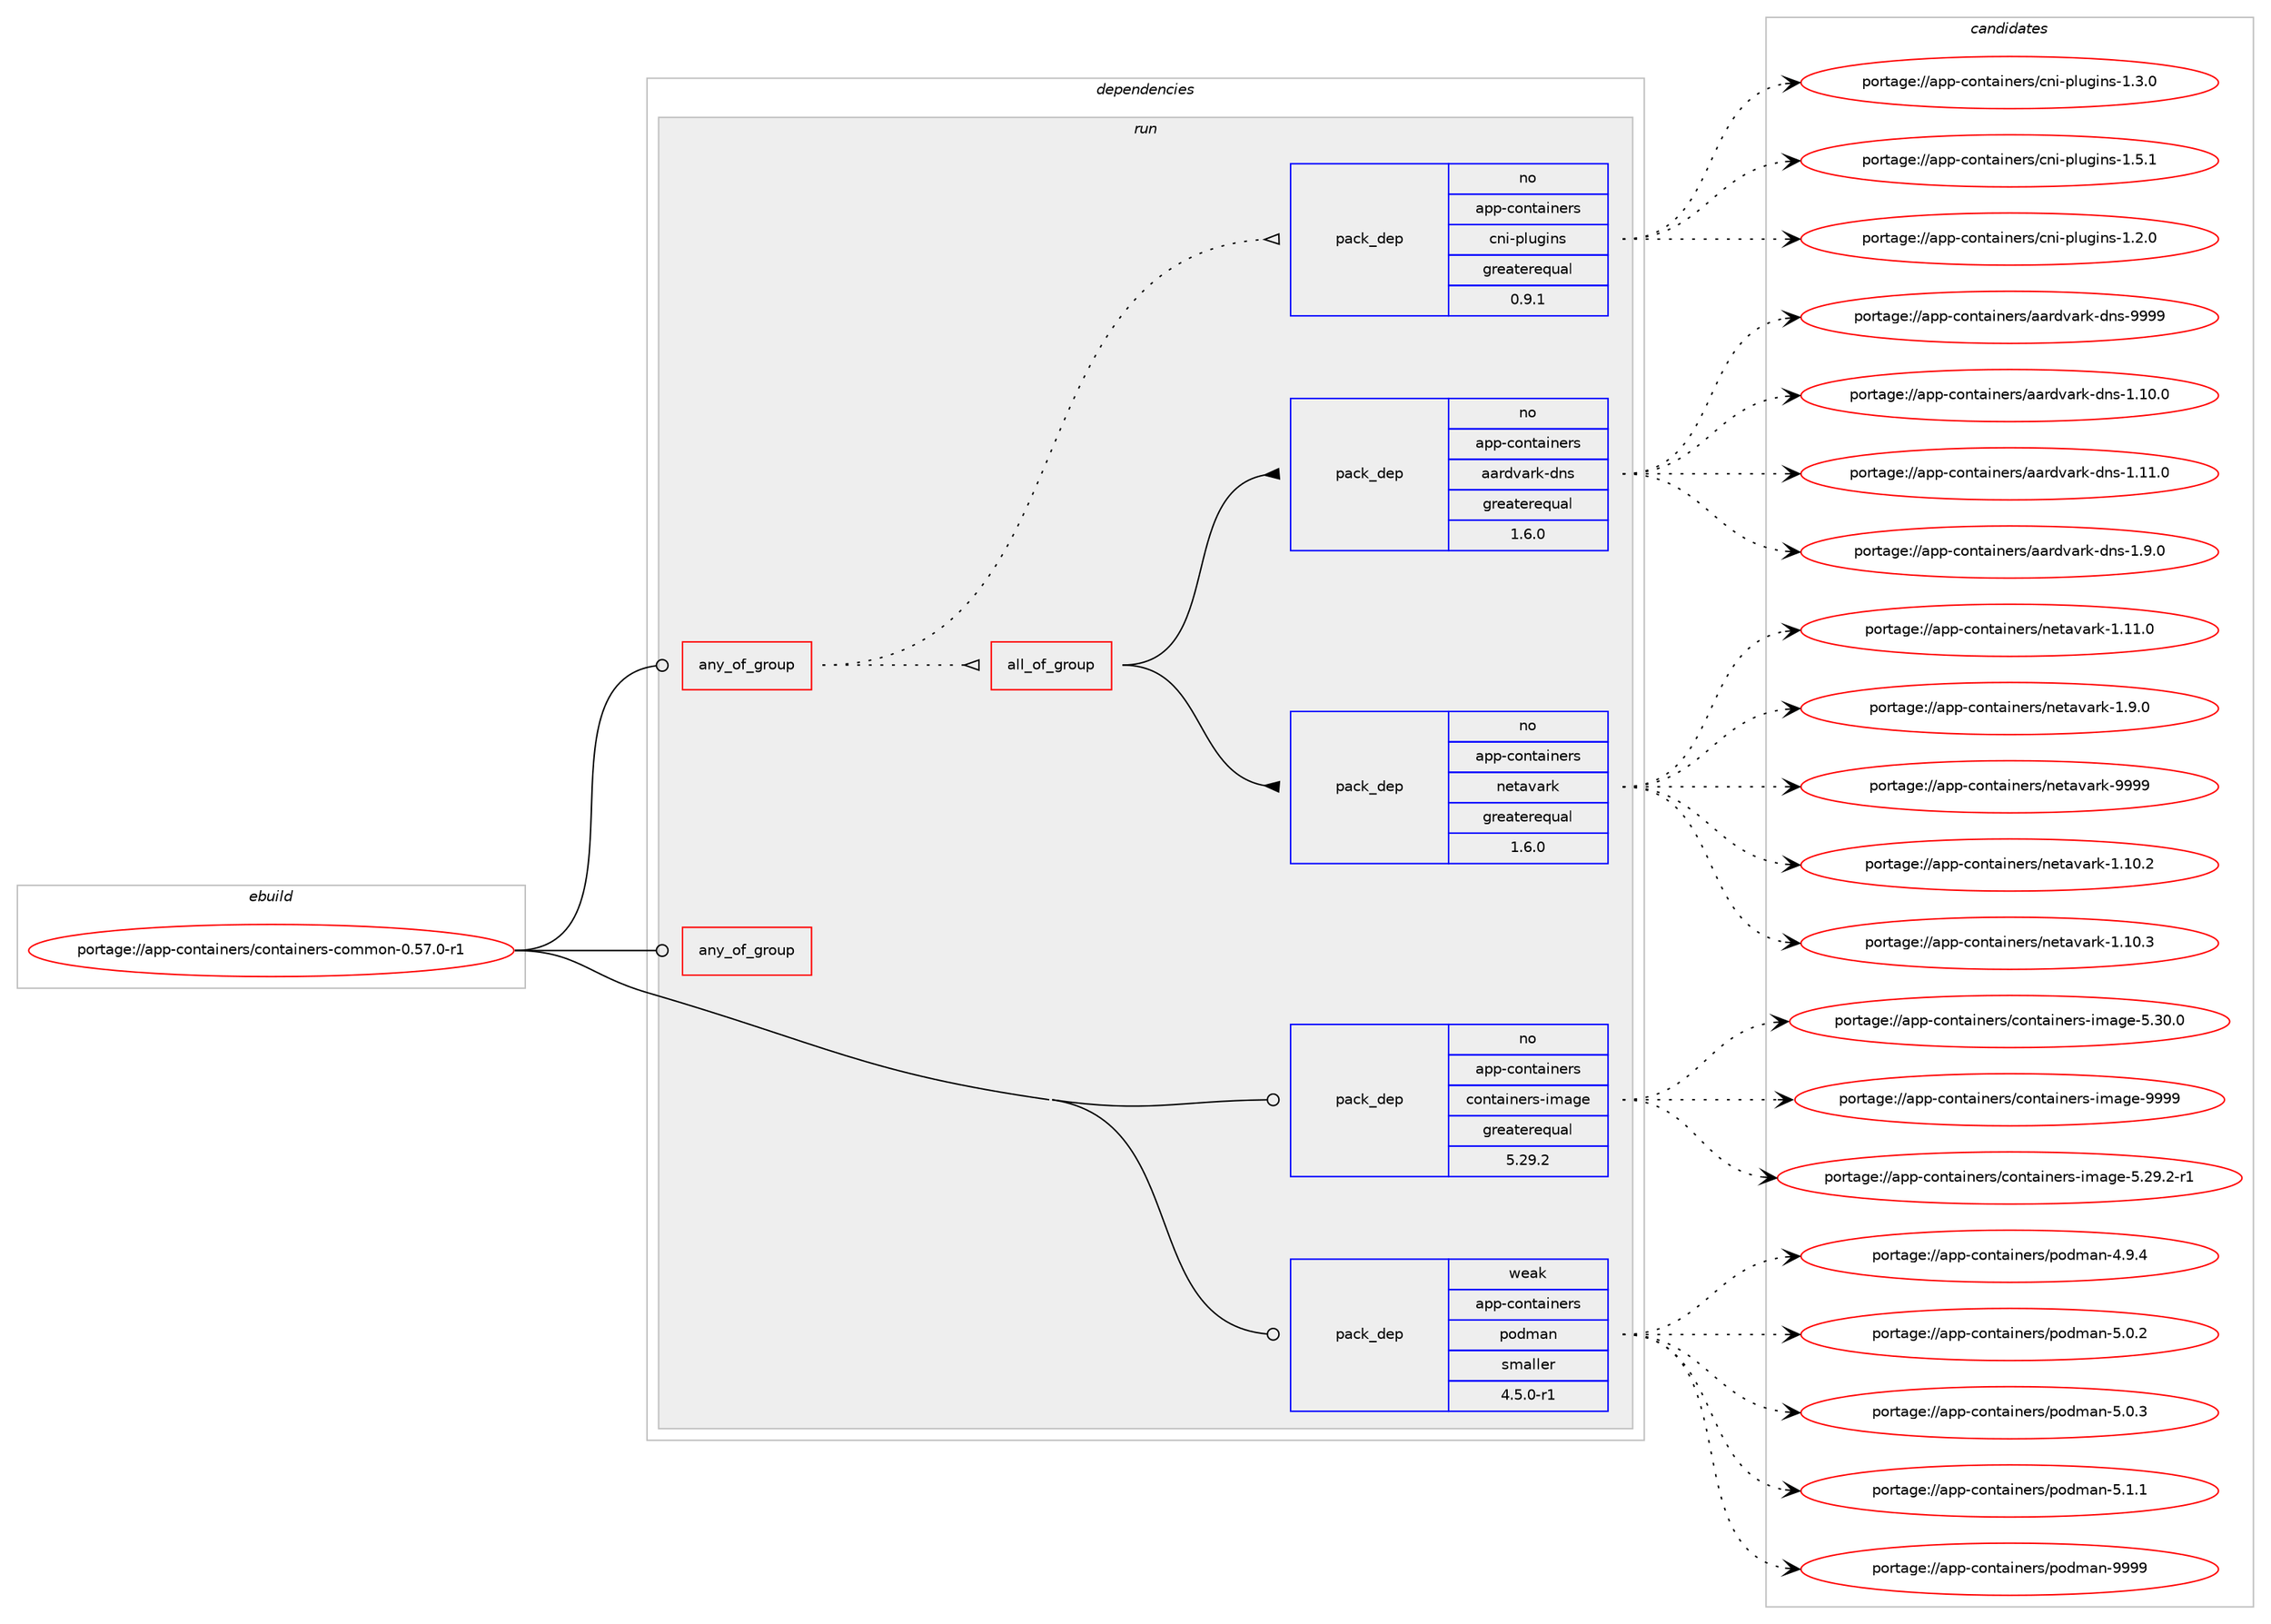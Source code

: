digraph prolog {

# *************
# Graph options
# *************

newrank=true;
concentrate=true;
compound=true;
graph [rankdir=LR,fontname=Helvetica,fontsize=10,ranksep=1.5];#, ranksep=2.5, nodesep=0.2];
edge  [arrowhead=vee];
node  [fontname=Helvetica,fontsize=10];

# **********
# The ebuild
# **********

subgraph cluster_leftcol {
color=gray;
rank=same;
label=<<i>ebuild</i>>;
id [label="portage://app-containers/containers-common-0.57.0-r1", color=red, width=4, href="../app-containers/containers-common-0.57.0-r1.svg"];
}

# ****************
# The dependencies
# ****************

subgraph cluster_midcol {
color=gray;
label=<<i>dependencies</i>>;
subgraph cluster_compile {
fillcolor="#eeeeee";
style=filled;
label=<<i>compile</i>>;
}
subgraph cluster_compileandrun {
fillcolor="#eeeeee";
style=filled;
label=<<i>compile and run</i>>;
}
subgraph cluster_run {
fillcolor="#eeeeee";
style=filled;
label=<<i>run</i>>;
subgraph any58 {
dependency4476 [label=<<TABLE BORDER="0" CELLBORDER="1" CELLSPACING="0" CELLPADDING="4"><TR><TD CELLPADDING="10">any_of_group</TD></TR></TABLE>>, shape=none, color=red];subgraph all1 {
dependency4477 [label=<<TABLE BORDER="0" CELLBORDER="1" CELLSPACING="0" CELLPADDING="4"><TR><TD CELLPADDING="10">all_of_group</TD></TR></TABLE>>, shape=none, color=red];subgraph pack1534 {
dependency4478 [label=<<TABLE BORDER="0" CELLBORDER="1" CELLSPACING="0" CELLPADDING="4" WIDTH="220"><TR><TD ROWSPAN="6" CELLPADDING="30">pack_dep</TD></TR><TR><TD WIDTH="110">no</TD></TR><TR><TD>app-containers</TD></TR><TR><TD>netavark</TD></TR><TR><TD>greaterequal</TD></TR><TR><TD>1.6.0</TD></TR></TABLE>>, shape=none, color=blue];
}
dependency4477:e -> dependency4478:w [weight=20,style="solid",arrowhead="inv"];
subgraph pack1535 {
dependency4479 [label=<<TABLE BORDER="0" CELLBORDER="1" CELLSPACING="0" CELLPADDING="4" WIDTH="220"><TR><TD ROWSPAN="6" CELLPADDING="30">pack_dep</TD></TR><TR><TD WIDTH="110">no</TD></TR><TR><TD>app-containers</TD></TR><TR><TD>aardvark-dns</TD></TR><TR><TD>greaterequal</TD></TR><TR><TD>1.6.0</TD></TR></TABLE>>, shape=none, color=blue];
}
dependency4477:e -> dependency4479:w [weight=20,style="solid",arrowhead="inv"];
}
dependency4476:e -> dependency4477:w [weight=20,style="dotted",arrowhead="oinv"];
subgraph pack1536 {
dependency4480 [label=<<TABLE BORDER="0" CELLBORDER="1" CELLSPACING="0" CELLPADDING="4" WIDTH="220"><TR><TD ROWSPAN="6" CELLPADDING="30">pack_dep</TD></TR><TR><TD WIDTH="110">no</TD></TR><TR><TD>app-containers</TD></TR><TR><TD>cni-plugins</TD></TR><TR><TD>greaterequal</TD></TR><TR><TD>0.9.1</TD></TR></TABLE>>, shape=none, color=blue];
}
dependency4476:e -> dependency4480:w [weight=20,style="dotted",arrowhead="oinv"];
}
id:e -> dependency4476:w [weight=20,style="solid",arrowhead="odot"];
subgraph any59 {
dependency4481 [label=<<TABLE BORDER="0" CELLBORDER="1" CELLSPACING="0" CELLPADDING="4"><TR><TD CELLPADDING="10">any_of_group</TD></TR></TABLE>>, shape=none, color=red];# *** BEGIN UNKNOWN DEPENDENCY TYPE (TODO) ***
# dependency4481 -> package_dependency(portage://app-containers/containers-common-0.57.0-r1,run,no,app-containers,crun,none,[,,],[],[])
# *** END UNKNOWN DEPENDENCY TYPE (TODO) ***

# *** BEGIN UNKNOWN DEPENDENCY TYPE (TODO) ***
# dependency4481 -> package_dependency(portage://app-containers/containers-common-0.57.0-r1,run,no,app-containers,runc,none,[,,],[],[])
# *** END UNKNOWN DEPENDENCY TYPE (TODO) ***

}
id:e -> dependency4481:w [weight=20,style="solid",arrowhead="odot"];
subgraph pack1537 {
dependency4482 [label=<<TABLE BORDER="0" CELLBORDER="1" CELLSPACING="0" CELLPADDING="4" WIDTH="220"><TR><TD ROWSPAN="6" CELLPADDING="30">pack_dep</TD></TR><TR><TD WIDTH="110">no</TD></TR><TR><TD>app-containers</TD></TR><TR><TD>containers-image</TD></TR><TR><TD>greaterequal</TD></TR><TR><TD>5.29.2</TD></TR></TABLE>>, shape=none, color=blue];
}
id:e -> dependency4482:w [weight=20,style="solid",arrowhead="odot"];
# *** BEGIN UNKNOWN DEPENDENCY TYPE (TODO) ***
# id -> package_dependency(portage://app-containers/containers-common-0.57.0-r1,run,no,app-containers,containers-shortnames,none,[,,],[],[])
# *** END UNKNOWN DEPENDENCY TYPE (TODO) ***

# *** BEGIN UNKNOWN DEPENDENCY TYPE (TODO) ***
# id -> package_dependency(portage://app-containers/containers-common-0.57.0-r1,run,no,app-containers,containers-storage,none,[,,],[],[])
# *** END UNKNOWN DEPENDENCY TYPE (TODO) ***

# *** BEGIN UNKNOWN DEPENDENCY TYPE (TODO) ***
# id -> package_dependency(portage://app-containers/containers-common-0.57.0-r1,run,no,net-firewall,iptables,none,[,,],[],[use(enable(nftables),none)])
# *** END UNKNOWN DEPENDENCY TYPE (TODO) ***

# *** BEGIN UNKNOWN DEPENDENCY TYPE (TODO) ***
# id -> package_dependency(portage://app-containers/containers-common-0.57.0-r1,run,no,net-firewall,nftables,none,[,,],[],[])
# *** END UNKNOWN DEPENDENCY TYPE (TODO) ***

subgraph pack1538 {
dependency4483 [label=<<TABLE BORDER="0" CELLBORDER="1" CELLSPACING="0" CELLPADDING="4" WIDTH="220"><TR><TD ROWSPAN="6" CELLPADDING="30">pack_dep</TD></TR><TR><TD WIDTH="110">weak</TD></TR><TR><TD>app-containers</TD></TR><TR><TD>podman</TD></TR><TR><TD>smaller</TD></TR><TR><TD>4.5.0-r1</TD></TR></TABLE>>, shape=none, color=blue];
}
id:e -> dependency4483:w [weight=20,style="solid",arrowhead="odot"];
}
}

# **************
# The candidates
# **************

subgraph cluster_choices {
rank=same;
color=gray;
label=<<i>candidates</i>>;

subgraph choice1534 {
color=black;
nodesep=1;
choice9711211245991111101169710511010111411547110101116971189711410745494649484650 [label="portage://app-containers/netavark-1.10.2", color=red, width=4,href="../app-containers/netavark-1.10.2.svg"];
choice9711211245991111101169710511010111411547110101116971189711410745494649484651 [label="portage://app-containers/netavark-1.10.3", color=red, width=4,href="../app-containers/netavark-1.10.3.svg"];
choice9711211245991111101169710511010111411547110101116971189711410745494649494648 [label="portage://app-containers/netavark-1.11.0", color=red, width=4,href="../app-containers/netavark-1.11.0.svg"];
choice97112112459911111011697105110101114115471101011169711897114107454946574648 [label="portage://app-containers/netavark-1.9.0", color=red, width=4,href="../app-containers/netavark-1.9.0.svg"];
choice971121124599111110116971051101011141154711010111697118971141074557575757 [label="portage://app-containers/netavark-9999", color=red, width=4,href="../app-containers/netavark-9999.svg"];
dependency4478:e -> choice9711211245991111101169710511010111411547110101116971189711410745494649484650:w [style=dotted,weight="100"];
dependency4478:e -> choice9711211245991111101169710511010111411547110101116971189711410745494649484651:w [style=dotted,weight="100"];
dependency4478:e -> choice9711211245991111101169710511010111411547110101116971189711410745494649494648:w [style=dotted,weight="100"];
dependency4478:e -> choice97112112459911111011697105110101114115471101011169711897114107454946574648:w [style=dotted,weight="100"];
dependency4478:e -> choice971121124599111110116971051101011141154711010111697118971141074557575757:w [style=dotted,weight="100"];
}
subgraph choice1535 {
color=black;
nodesep=1;
choice97112112459911111011697105110101114115479797114100118971141074510011011545494649484648 [label="portage://app-containers/aardvark-dns-1.10.0", color=red, width=4,href="../app-containers/aardvark-dns-1.10.0.svg"];
choice97112112459911111011697105110101114115479797114100118971141074510011011545494649494648 [label="portage://app-containers/aardvark-dns-1.11.0", color=red, width=4,href="../app-containers/aardvark-dns-1.11.0.svg"];
choice971121124599111110116971051101011141154797971141001189711410745100110115454946574648 [label="portage://app-containers/aardvark-dns-1.9.0", color=red, width=4,href="../app-containers/aardvark-dns-1.9.0.svg"];
choice9711211245991111101169710511010111411547979711410011897114107451001101154557575757 [label="portage://app-containers/aardvark-dns-9999", color=red, width=4,href="../app-containers/aardvark-dns-9999.svg"];
dependency4479:e -> choice97112112459911111011697105110101114115479797114100118971141074510011011545494649484648:w [style=dotted,weight="100"];
dependency4479:e -> choice97112112459911111011697105110101114115479797114100118971141074510011011545494649494648:w [style=dotted,weight="100"];
dependency4479:e -> choice971121124599111110116971051101011141154797971141001189711410745100110115454946574648:w [style=dotted,weight="100"];
dependency4479:e -> choice9711211245991111101169710511010111411547979711410011897114107451001101154557575757:w [style=dotted,weight="100"];
}
subgraph choice1536 {
color=black;
nodesep=1;
choice97112112459911111011697105110101114115479911010545112108117103105110115454946504648 [label="portage://app-containers/cni-plugins-1.2.0", color=red, width=4,href="../app-containers/cni-plugins-1.2.0.svg"];
choice97112112459911111011697105110101114115479911010545112108117103105110115454946514648 [label="portage://app-containers/cni-plugins-1.3.0", color=red, width=4,href="../app-containers/cni-plugins-1.3.0.svg"];
choice97112112459911111011697105110101114115479911010545112108117103105110115454946534649 [label="portage://app-containers/cni-plugins-1.5.1", color=red, width=4,href="../app-containers/cni-plugins-1.5.1.svg"];
dependency4480:e -> choice97112112459911111011697105110101114115479911010545112108117103105110115454946504648:w [style=dotted,weight="100"];
dependency4480:e -> choice97112112459911111011697105110101114115479911010545112108117103105110115454946514648:w [style=dotted,weight="100"];
dependency4480:e -> choice97112112459911111011697105110101114115479911010545112108117103105110115454946534649:w [style=dotted,weight="100"];
}
subgraph choice1537 {
color=black;
nodesep=1;
choice971121124599111110116971051101011141154799111110116971051101011141154510510997103101455346505746504511449 [label="portage://app-containers/containers-image-5.29.2-r1", color=red, width=4,href="../app-containers/containers-image-5.29.2-r1.svg"];
choice97112112459911111011697105110101114115479911111011697105110101114115451051099710310145534651484648 [label="portage://app-containers/containers-image-5.30.0", color=red, width=4,href="../app-containers/containers-image-5.30.0.svg"];
choice9711211245991111101169710511010111411547991111101169710511010111411545105109971031014557575757 [label="portage://app-containers/containers-image-9999", color=red, width=4,href="../app-containers/containers-image-9999.svg"];
dependency4482:e -> choice971121124599111110116971051101011141154799111110116971051101011141154510510997103101455346505746504511449:w [style=dotted,weight="100"];
dependency4482:e -> choice97112112459911111011697105110101114115479911111011697105110101114115451051099710310145534651484648:w [style=dotted,weight="100"];
dependency4482:e -> choice9711211245991111101169710511010111411547991111101169710511010111411545105109971031014557575757:w [style=dotted,weight="100"];
}
subgraph choice1538 {
color=black;
nodesep=1;
choice971121124599111110116971051101011141154711211110010997110455246574652 [label="portage://app-containers/podman-4.9.4", color=red, width=4,href="../app-containers/podman-4.9.4.svg"];
choice971121124599111110116971051101011141154711211110010997110455346484650 [label="portage://app-containers/podman-5.0.2", color=red, width=4,href="../app-containers/podman-5.0.2.svg"];
choice971121124599111110116971051101011141154711211110010997110455346484651 [label="portage://app-containers/podman-5.0.3", color=red, width=4,href="../app-containers/podman-5.0.3.svg"];
choice971121124599111110116971051101011141154711211110010997110455346494649 [label="portage://app-containers/podman-5.1.1", color=red, width=4,href="../app-containers/podman-5.1.1.svg"];
choice9711211245991111101169710511010111411547112111100109971104557575757 [label="portage://app-containers/podman-9999", color=red, width=4,href="../app-containers/podman-9999.svg"];
dependency4483:e -> choice971121124599111110116971051101011141154711211110010997110455246574652:w [style=dotted,weight="100"];
dependency4483:e -> choice971121124599111110116971051101011141154711211110010997110455346484650:w [style=dotted,weight="100"];
dependency4483:e -> choice971121124599111110116971051101011141154711211110010997110455346484651:w [style=dotted,weight="100"];
dependency4483:e -> choice971121124599111110116971051101011141154711211110010997110455346494649:w [style=dotted,weight="100"];
dependency4483:e -> choice9711211245991111101169710511010111411547112111100109971104557575757:w [style=dotted,weight="100"];
}
}

}
